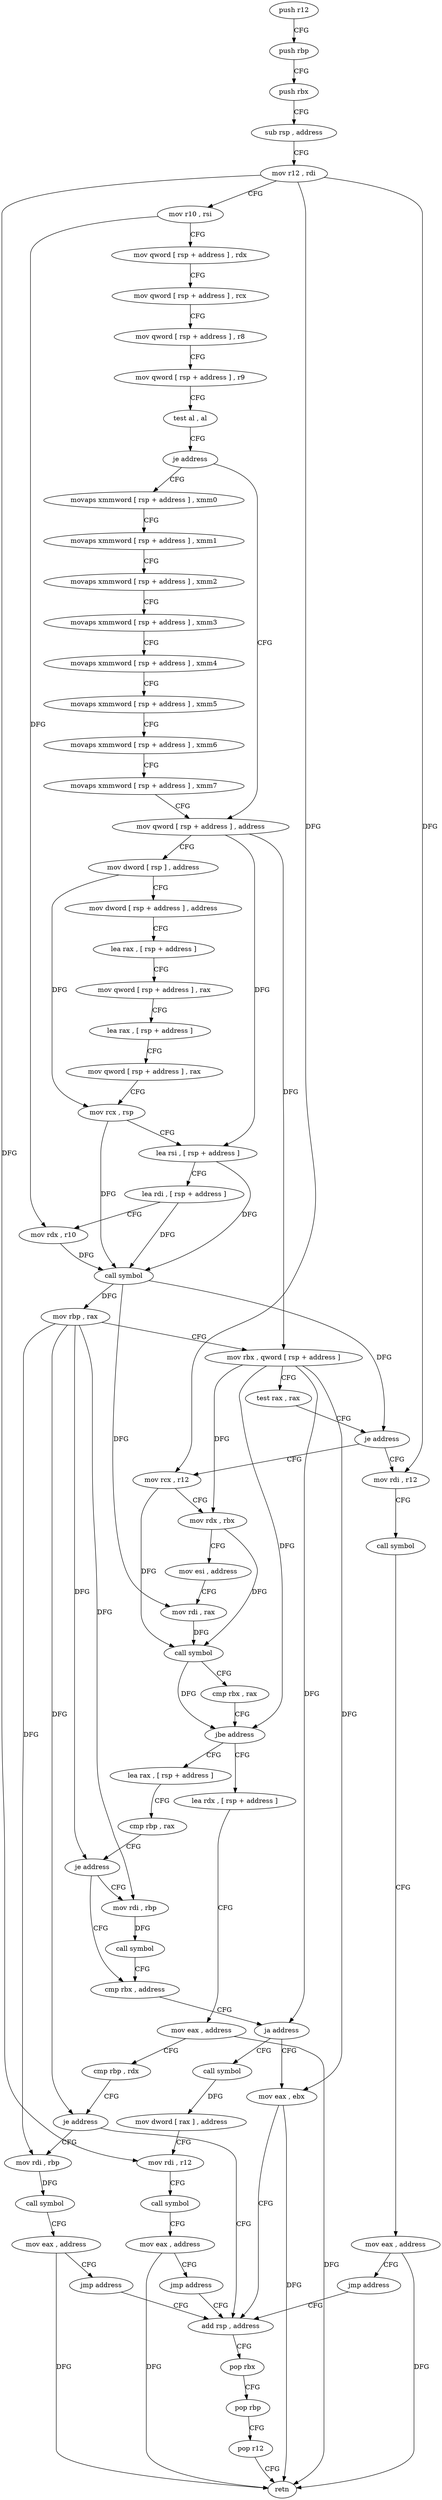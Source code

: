 digraph "func" {
"284694" [label = "push r12" ]
"284696" [label = "push rbp" ]
"284697" [label = "push rbx" ]
"284698" [label = "sub rsp , address" ]
"284705" [label = "mov r12 , rdi" ]
"284708" [label = "mov r10 , rsi" ]
"284711" [label = "mov qword [ rsp + address ] , rdx" ]
"284719" [label = "mov qword [ rsp + address ] , rcx" ]
"284727" [label = "mov qword [ rsp + address ] , r8" ]
"284735" [label = "mov qword [ rsp + address ] , r9" ]
"284743" [label = "test al , al" ]
"284745" [label = "je address" ]
"284811" [label = "mov qword [ rsp + address ] , address" ]
"284747" [label = "movaps xmmword [ rsp + address ] , xmm0" ]
"284820" [label = "mov dword [ rsp ] , address" ]
"284827" [label = "mov dword [ rsp + address ] , address" ]
"284835" [label = "lea rax , [ rsp + address ]" ]
"284843" [label = "mov qword [ rsp + address ] , rax" ]
"284848" [label = "lea rax , [ rsp + address ]" ]
"284856" [label = "mov qword [ rsp + address ] , rax" ]
"284861" [label = "mov rcx , rsp" ]
"284864" [label = "lea rsi , [ rsp + address ]" ]
"284869" [label = "lea rdi , [ rsp + address ]" ]
"284874" [label = "mov rdx , r10" ]
"284877" [label = "call symbol" ]
"284882" [label = "mov rbp , rax" ]
"284885" [label = "mov rbx , qword [ rsp + address ]" ]
"284890" [label = "test rax , rax" ]
"284893" [label = "je address" ]
"284949" [label = "mov rdi , r12" ]
"284895" [label = "mov rcx , r12" ]
"284755" [label = "movaps xmmword [ rsp + address ] , xmm1" ]
"284763" [label = "movaps xmmword [ rsp + address ] , xmm2" ]
"284771" [label = "movaps xmmword [ rsp + address ] , xmm3" ]
"284779" [label = "movaps xmmword [ rsp + address ] , xmm4" ]
"284787" [label = "movaps xmmword [ rsp + address ] , xmm5" ]
"284795" [label = "movaps xmmword [ rsp + address ] , xmm6" ]
"284803" [label = "movaps xmmword [ rsp + address ] , xmm7" ]
"284952" [label = "call symbol" ]
"284957" [label = "mov eax , address" ]
"284962" [label = "jmp address" ]
"284993" [label = "add rsp , address" ]
"284898" [label = "mov rdx , rbx" ]
"284901" [label = "mov esi , address" ]
"284906" [label = "mov rdi , rax" ]
"284909" [label = "call symbol" ]
"284914" [label = "cmp rbx , rax" ]
"284917" [label = "jbe address" ]
"284964" [label = "lea rax , [ rsp + address ]" ]
"284919" [label = "lea rdx , [ rsp + address ]" ]
"285000" [label = "pop rbx" ]
"285001" [label = "pop rbp" ]
"285002" [label = "pop r12" ]
"285004" [label = "retn" ]
"284969" [label = "cmp rbp , rax" ]
"284972" [label = "je address" ]
"284982" [label = "cmp rbx , address" ]
"284974" [label = "mov rdi , rbp" ]
"284924" [label = "mov eax , address" ]
"284929" [label = "cmp rbp , rdx" ]
"284932" [label = "je address" ]
"284934" [label = "mov rdi , rbp" ]
"284989" [label = "ja address" ]
"285005" [label = "call symbol" ]
"284991" [label = "mov eax , ebx" ]
"284977" [label = "call symbol" ]
"284937" [label = "call symbol" ]
"284942" [label = "mov eax , address" ]
"284947" [label = "jmp address" ]
"285010" [label = "mov dword [ rax ] , address" ]
"285016" [label = "mov rdi , r12" ]
"285019" [label = "call symbol" ]
"285024" [label = "mov eax , address" ]
"285029" [label = "jmp address" ]
"284694" -> "284696" [ label = "CFG" ]
"284696" -> "284697" [ label = "CFG" ]
"284697" -> "284698" [ label = "CFG" ]
"284698" -> "284705" [ label = "CFG" ]
"284705" -> "284708" [ label = "CFG" ]
"284705" -> "284949" [ label = "DFG" ]
"284705" -> "284895" [ label = "DFG" ]
"284705" -> "285016" [ label = "DFG" ]
"284708" -> "284711" [ label = "CFG" ]
"284708" -> "284874" [ label = "DFG" ]
"284711" -> "284719" [ label = "CFG" ]
"284719" -> "284727" [ label = "CFG" ]
"284727" -> "284735" [ label = "CFG" ]
"284735" -> "284743" [ label = "CFG" ]
"284743" -> "284745" [ label = "CFG" ]
"284745" -> "284811" [ label = "CFG" ]
"284745" -> "284747" [ label = "CFG" ]
"284811" -> "284820" [ label = "CFG" ]
"284811" -> "284885" [ label = "DFG" ]
"284811" -> "284864" [ label = "DFG" ]
"284747" -> "284755" [ label = "CFG" ]
"284820" -> "284827" [ label = "CFG" ]
"284820" -> "284861" [ label = "DFG" ]
"284827" -> "284835" [ label = "CFG" ]
"284835" -> "284843" [ label = "CFG" ]
"284843" -> "284848" [ label = "CFG" ]
"284848" -> "284856" [ label = "CFG" ]
"284856" -> "284861" [ label = "CFG" ]
"284861" -> "284864" [ label = "CFG" ]
"284861" -> "284877" [ label = "DFG" ]
"284864" -> "284869" [ label = "CFG" ]
"284864" -> "284877" [ label = "DFG" ]
"284869" -> "284874" [ label = "CFG" ]
"284869" -> "284877" [ label = "DFG" ]
"284874" -> "284877" [ label = "DFG" ]
"284877" -> "284882" [ label = "DFG" ]
"284877" -> "284893" [ label = "DFG" ]
"284877" -> "284906" [ label = "DFG" ]
"284882" -> "284885" [ label = "CFG" ]
"284882" -> "284972" [ label = "DFG" ]
"284882" -> "284932" [ label = "DFG" ]
"284882" -> "284974" [ label = "DFG" ]
"284882" -> "284934" [ label = "DFG" ]
"284885" -> "284890" [ label = "CFG" ]
"284885" -> "284898" [ label = "DFG" ]
"284885" -> "284917" [ label = "DFG" ]
"284885" -> "284989" [ label = "DFG" ]
"284885" -> "284991" [ label = "DFG" ]
"284890" -> "284893" [ label = "CFG" ]
"284893" -> "284949" [ label = "CFG" ]
"284893" -> "284895" [ label = "CFG" ]
"284949" -> "284952" [ label = "CFG" ]
"284895" -> "284898" [ label = "CFG" ]
"284895" -> "284909" [ label = "DFG" ]
"284755" -> "284763" [ label = "CFG" ]
"284763" -> "284771" [ label = "CFG" ]
"284771" -> "284779" [ label = "CFG" ]
"284779" -> "284787" [ label = "CFG" ]
"284787" -> "284795" [ label = "CFG" ]
"284795" -> "284803" [ label = "CFG" ]
"284803" -> "284811" [ label = "CFG" ]
"284952" -> "284957" [ label = "CFG" ]
"284957" -> "284962" [ label = "CFG" ]
"284957" -> "285004" [ label = "DFG" ]
"284962" -> "284993" [ label = "CFG" ]
"284993" -> "285000" [ label = "CFG" ]
"284898" -> "284901" [ label = "CFG" ]
"284898" -> "284909" [ label = "DFG" ]
"284901" -> "284906" [ label = "CFG" ]
"284906" -> "284909" [ label = "DFG" ]
"284909" -> "284914" [ label = "CFG" ]
"284909" -> "284917" [ label = "DFG" ]
"284914" -> "284917" [ label = "CFG" ]
"284917" -> "284964" [ label = "CFG" ]
"284917" -> "284919" [ label = "CFG" ]
"284964" -> "284969" [ label = "CFG" ]
"284919" -> "284924" [ label = "CFG" ]
"285000" -> "285001" [ label = "CFG" ]
"285001" -> "285002" [ label = "CFG" ]
"285002" -> "285004" [ label = "CFG" ]
"284969" -> "284972" [ label = "CFG" ]
"284972" -> "284982" [ label = "CFG" ]
"284972" -> "284974" [ label = "CFG" ]
"284982" -> "284989" [ label = "CFG" ]
"284974" -> "284977" [ label = "DFG" ]
"284924" -> "284929" [ label = "CFG" ]
"284924" -> "285004" [ label = "DFG" ]
"284929" -> "284932" [ label = "CFG" ]
"284932" -> "284993" [ label = "CFG" ]
"284932" -> "284934" [ label = "CFG" ]
"284934" -> "284937" [ label = "DFG" ]
"284989" -> "285005" [ label = "CFG" ]
"284989" -> "284991" [ label = "CFG" ]
"285005" -> "285010" [ label = "DFG" ]
"284991" -> "284993" [ label = "CFG" ]
"284991" -> "285004" [ label = "DFG" ]
"284977" -> "284982" [ label = "CFG" ]
"284937" -> "284942" [ label = "CFG" ]
"284942" -> "284947" [ label = "CFG" ]
"284942" -> "285004" [ label = "DFG" ]
"284947" -> "284993" [ label = "CFG" ]
"285010" -> "285016" [ label = "CFG" ]
"285016" -> "285019" [ label = "CFG" ]
"285019" -> "285024" [ label = "CFG" ]
"285024" -> "285029" [ label = "CFG" ]
"285024" -> "285004" [ label = "DFG" ]
"285029" -> "284993" [ label = "CFG" ]
}
